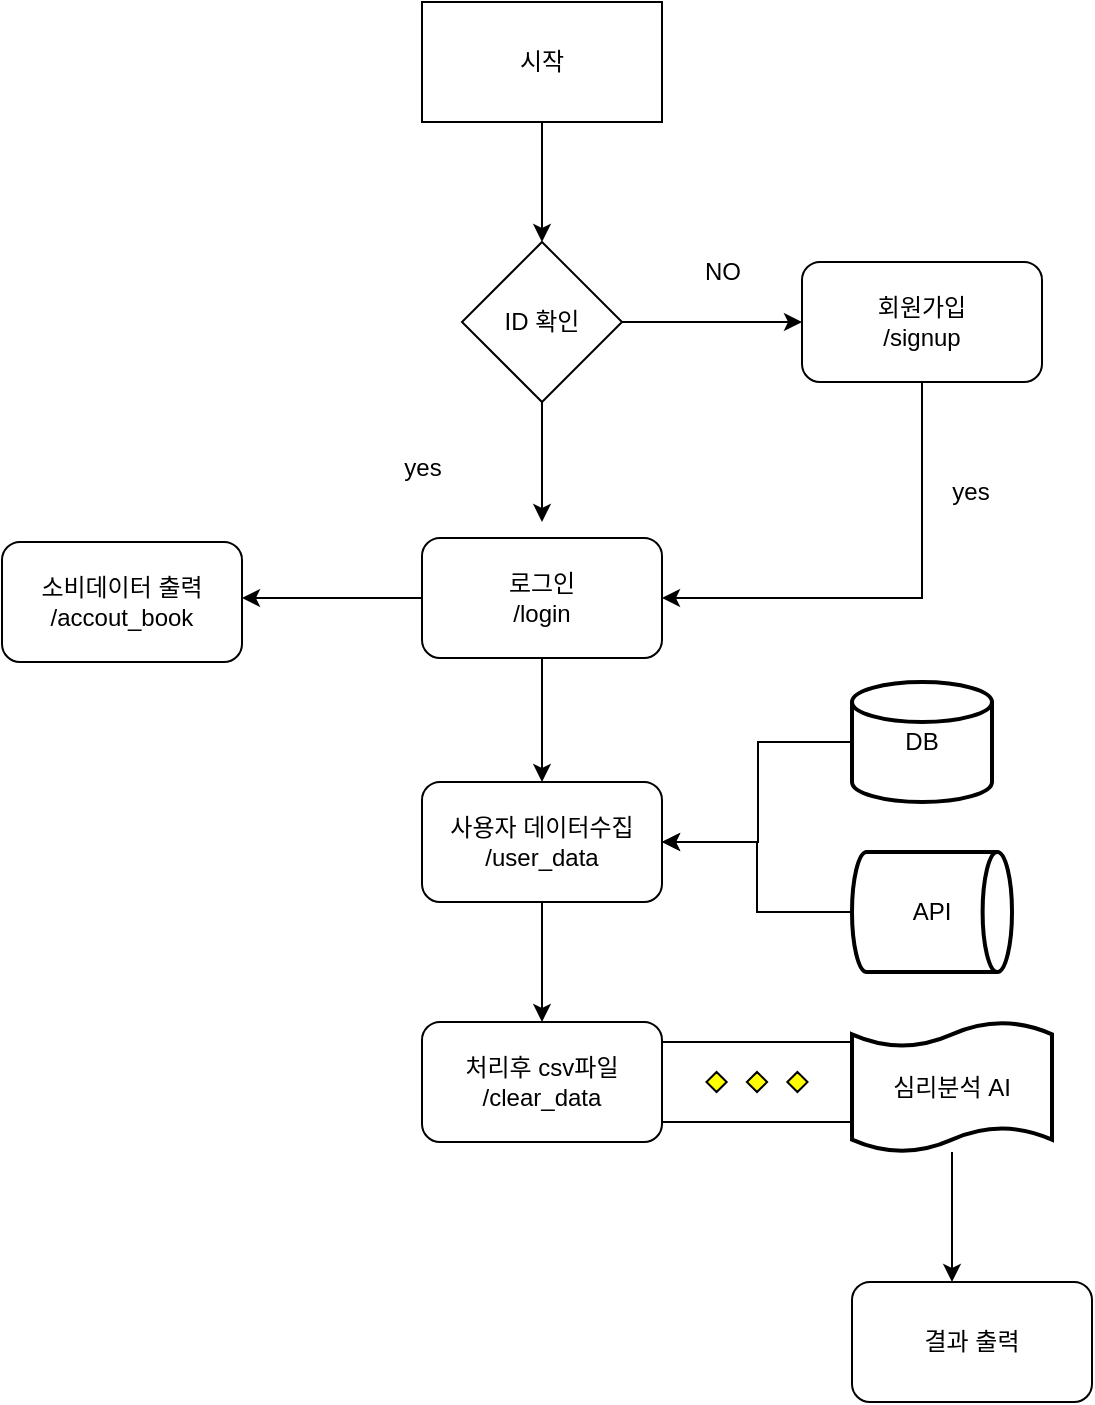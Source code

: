<mxfile version="24.6.5" type="github">
  <diagram id="C5RBs43oDa-KdzZeNtuy" name="Page-1">
    <mxGraphModel dx="1434" dy="772" grid="1" gridSize="10" guides="1" tooltips="1" connect="1" arrows="1" fold="1" page="1" pageScale="1" pageWidth="827" pageHeight="1169" math="0" shadow="0">
      <root>
        <mxCell id="WIyWlLk6GJQsqaUBKTNV-0" />
        <mxCell id="WIyWlLk6GJQsqaUBKTNV-1" parent="WIyWlLk6GJQsqaUBKTNV-0" />
        <mxCell id="pmGdqVMIsXKz8pEKTWjR-3" style="edgeStyle=orthogonalEdgeStyle;rounded=0;orthogonalLoop=1;jettySize=auto;html=1;exitX=0.5;exitY=1;exitDx=0;exitDy=0;" edge="1" parent="WIyWlLk6GJQsqaUBKTNV-1" source="pmGdqVMIsXKz8pEKTWjR-2" target="pmGdqVMIsXKz8pEKTWjR-4">
          <mxGeometry relative="1" as="geometry">
            <mxPoint x="420" y="210" as="targetPoint" />
          </mxGeometry>
        </mxCell>
        <mxCell id="pmGdqVMIsXKz8pEKTWjR-2" value="시작" style="rounded=0;whiteSpace=wrap;html=1;" vertex="1" parent="WIyWlLk6GJQsqaUBKTNV-1">
          <mxGeometry x="360" y="90" width="120" height="60" as="geometry" />
        </mxCell>
        <mxCell id="pmGdqVMIsXKz8pEKTWjR-6" style="edgeStyle=orthogonalEdgeStyle;rounded=0;orthogonalLoop=1;jettySize=auto;html=1;exitX=1;exitY=0.5;exitDx=0;exitDy=0;" edge="1" parent="WIyWlLk6GJQsqaUBKTNV-1" source="pmGdqVMIsXKz8pEKTWjR-4">
          <mxGeometry relative="1" as="geometry">
            <mxPoint x="550" y="250" as="targetPoint" />
          </mxGeometry>
        </mxCell>
        <mxCell id="pmGdqVMIsXKz8pEKTWjR-9" style="edgeStyle=orthogonalEdgeStyle;rounded=0;orthogonalLoop=1;jettySize=auto;html=1;exitX=0.5;exitY=1;exitDx=0;exitDy=0;" edge="1" parent="WIyWlLk6GJQsqaUBKTNV-1" source="pmGdqVMIsXKz8pEKTWjR-4">
          <mxGeometry relative="1" as="geometry">
            <mxPoint x="420" y="350" as="targetPoint" />
          </mxGeometry>
        </mxCell>
        <mxCell id="pmGdqVMIsXKz8pEKTWjR-4" value="ID 확인" style="rhombus;whiteSpace=wrap;html=1;" vertex="1" parent="WIyWlLk6GJQsqaUBKTNV-1">
          <mxGeometry x="380" y="210" width="80" height="80" as="geometry" />
        </mxCell>
        <mxCell id="pmGdqVMIsXKz8pEKTWjR-5" value="NO" style="text;html=1;align=center;verticalAlign=middle;resizable=0;points=[];autosize=1;strokeColor=none;fillColor=none;" vertex="1" parent="WIyWlLk6GJQsqaUBKTNV-1">
          <mxGeometry x="490" y="210" width="40" height="30" as="geometry" />
        </mxCell>
        <mxCell id="pmGdqVMIsXKz8pEKTWjR-8" value="회원가입&lt;div&gt;/signup&lt;/div&gt;" style="rounded=1;whiteSpace=wrap;html=1;" vertex="1" parent="WIyWlLk6GJQsqaUBKTNV-1">
          <mxGeometry x="550" y="220" width="120" height="60" as="geometry" />
        </mxCell>
        <mxCell id="pmGdqVMIsXKz8pEKTWjR-10" value="yes" style="text;html=1;align=center;verticalAlign=middle;resizable=0;points=[];autosize=1;strokeColor=none;fillColor=none;" vertex="1" parent="WIyWlLk6GJQsqaUBKTNV-1">
          <mxGeometry x="340" y="308" width="40" height="30" as="geometry" />
        </mxCell>
        <mxCell id="pmGdqVMIsXKz8pEKTWjR-16" style="edgeStyle=orthogonalEdgeStyle;rounded=0;orthogonalLoop=1;jettySize=auto;html=1;" edge="1" parent="WIyWlLk6GJQsqaUBKTNV-1" source="pmGdqVMIsXKz8pEKTWjR-11" target="pmGdqVMIsXKz8pEKTWjR-17">
          <mxGeometry relative="1" as="geometry">
            <mxPoint x="420" y="480" as="targetPoint" />
          </mxGeometry>
        </mxCell>
        <mxCell id="pmGdqVMIsXKz8pEKTWjR-31" style="edgeStyle=orthogonalEdgeStyle;rounded=0;orthogonalLoop=1;jettySize=auto;html=1;exitX=0;exitY=0.5;exitDx=0;exitDy=0;" edge="1" parent="WIyWlLk6GJQsqaUBKTNV-1" source="pmGdqVMIsXKz8pEKTWjR-11">
          <mxGeometry relative="1" as="geometry">
            <mxPoint x="270" y="388" as="targetPoint" />
          </mxGeometry>
        </mxCell>
        <mxCell id="pmGdqVMIsXKz8pEKTWjR-11" value="로그인&lt;div&gt;/login&lt;/div&gt;" style="rounded=1;whiteSpace=wrap;html=1;" vertex="1" parent="WIyWlLk6GJQsqaUBKTNV-1">
          <mxGeometry x="360" y="358" width="120" height="60" as="geometry" />
        </mxCell>
        <mxCell id="pmGdqVMIsXKz8pEKTWjR-14" value="" style="endArrow=classic;html=1;rounded=0;entryX=1;entryY=0.5;entryDx=0;entryDy=0;exitX=0.5;exitY=1;exitDx=0;exitDy=0;" edge="1" parent="WIyWlLk6GJQsqaUBKTNV-1" source="pmGdqVMIsXKz8pEKTWjR-8" target="pmGdqVMIsXKz8pEKTWjR-11">
          <mxGeometry width="50" height="50" relative="1" as="geometry">
            <mxPoint x="610" y="388" as="sourcePoint" />
            <mxPoint x="680" y="360" as="targetPoint" />
            <Array as="points">
              <mxPoint x="610" y="388" />
            </Array>
          </mxGeometry>
        </mxCell>
        <mxCell id="pmGdqVMIsXKz8pEKTWjR-15" value="yes" style="text;html=1;align=center;verticalAlign=middle;resizable=0;points=[];autosize=1;strokeColor=none;fillColor=none;" vertex="1" parent="WIyWlLk6GJQsqaUBKTNV-1">
          <mxGeometry x="614" y="320" width="40" height="30" as="geometry" />
        </mxCell>
        <mxCell id="pmGdqVMIsXKz8pEKTWjR-18" style="edgeStyle=orthogonalEdgeStyle;rounded=0;orthogonalLoop=1;jettySize=auto;html=1;" edge="1" parent="WIyWlLk6GJQsqaUBKTNV-1" source="pmGdqVMIsXKz8pEKTWjR-17">
          <mxGeometry relative="1" as="geometry">
            <mxPoint x="420" y="600" as="targetPoint" />
          </mxGeometry>
        </mxCell>
        <mxCell id="pmGdqVMIsXKz8pEKTWjR-17" value="사용자 데이터수집&lt;div&gt;/user_data&lt;/div&gt;" style="rounded=1;whiteSpace=wrap;html=1;" vertex="1" parent="WIyWlLk6GJQsqaUBKTNV-1">
          <mxGeometry x="360" y="480" width="120" height="60" as="geometry" />
        </mxCell>
        <mxCell id="pmGdqVMIsXKz8pEKTWjR-19" value="처리후 csv파일&lt;div&gt;/clear_data&lt;/div&gt;" style="rounded=1;whiteSpace=wrap;html=1;" vertex="1" parent="WIyWlLk6GJQsqaUBKTNV-1">
          <mxGeometry x="360" y="600" width="120" height="60" as="geometry" />
        </mxCell>
        <mxCell id="pmGdqVMIsXKz8pEKTWjR-22" style="edgeStyle=orthogonalEdgeStyle;rounded=0;orthogonalLoop=1;jettySize=auto;html=1;entryX=1;entryY=0.5;entryDx=0;entryDy=0;" edge="1" parent="WIyWlLk6GJQsqaUBKTNV-1" source="pmGdqVMIsXKz8pEKTWjR-21" target="pmGdqVMIsXKz8pEKTWjR-17">
          <mxGeometry relative="1" as="geometry">
            <Array as="points">
              <mxPoint x="528" y="460" />
              <mxPoint x="528" y="510" />
            </Array>
          </mxGeometry>
        </mxCell>
        <mxCell id="pmGdqVMIsXKz8pEKTWjR-21" value="DB" style="strokeWidth=2;html=1;shape=mxgraph.flowchart.database;whiteSpace=wrap;" vertex="1" parent="WIyWlLk6GJQsqaUBKTNV-1">
          <mxGeometry x="575" y="430" width="70" height="60" as="geometry" />
        </mxCell>
        <mxCell id="pmGdqVMIsXKz8pEKTWjR-25" style="edgeStyle=orthogonalEdgeStyle;rounded=0;orthogonalLoop=1;jettySize=auto;html=1;entryX=1;entryY=0.5;entryDx=0;entryDy=0;" edge="1" parent="WIyWlLk6GJQsqaUBKTNV-1" source="pmGdqVMIsXKz8pEKTWjR-24" target="pmGdqVMIsXKz8pEKTWjR-17">
          <mxGeometry relative="1" as="geometry" />
        </mxCell>
        <mxCell id="pmGdqVMIsXKz8pEKTWjR-24" value="API" style="strokeWidth=2;html=1;shape=mxgraph.flowchart.direct_data;whiteSpace=wrap;" vertex="1" parent="WIyWlLk6GJQsqaUBKTNV-1">
          <mxGeometry x="575" y="515" width="80" height="60" as="geometry" />
        </mxCell>
        <mxCell id="pmGdqVMIsXKz8pEKTWjR-29" style="edgeStyle=orthogonalEdgeStyle;rounded=0;orthogonalLoop=1;jettySize=auto;html=1;" edge="1" parent="WIyWlLk6GJQsqaUBKTNV-1" source="pmGdqVMIsXKz8pEKTWjR-27">
          <mxGeometry relative="1" as="geometry">
            <mxPoint x="625" y="730" as="targetPoint" />
          </mxGeometry>
        </mxCell>
        <mxCell id="pmGdqVMIsXKz8pEKTWjR-27" value="심리분석 AI" style="shape=tape;whiteSpace=wrap;html=1;strokeWidth=2;size=0.19" vertex="1" parent="WIyWlLk6GJQsqaUBKTNV-1">
          <mxGeometry x="575" y="600" width="100" height="65" as="geometry" />
        </mxCell>
        <mxCell id="pmGdqVMIsXKz8pEKTWjR-28" value="" style="verticalLabelPosition=bottom;verticalAlign=top;html=1;shape=mxgraph.flowchart.parallel_mode;pointerEvents=1" vertex="1" parent="WIyWlLk6GJQsqaUBKTNV-1">
          <mxGeometry x="480" y="610" width="95" height="40" as="geometry" />
        </mxCell>
        <mxCell id="pmGdqVMIsXKz8pEKTWjR-30" value="결과 출력" style="rounded=1;whiteSpace=wrap;html=1;" vertex="1" parent="WIyWlLk6GJQsqaUBKTNV-1">
          <mxGeometry x="575" y="730" width="120" height="60" as="geometry" />
        </mxCell>
        <mxCell id="pmGdqVMIsXKz8pEKTWjR-33" value="소비데이터 출력&lt;div&gt;/accout_book&lt;/div&gt;" style="rounded=1;whiteSpace=wrap;html=1;" vertex="1" parent="WIyWlLk6GJQsqaUBKTNV-1">
          <mxGeometry x="150" y="360" width="120" height="60" as="geometry" />
        </mxCell>
      </root>
    </mxGraphModel>
  </diagram>
</mxfile>
